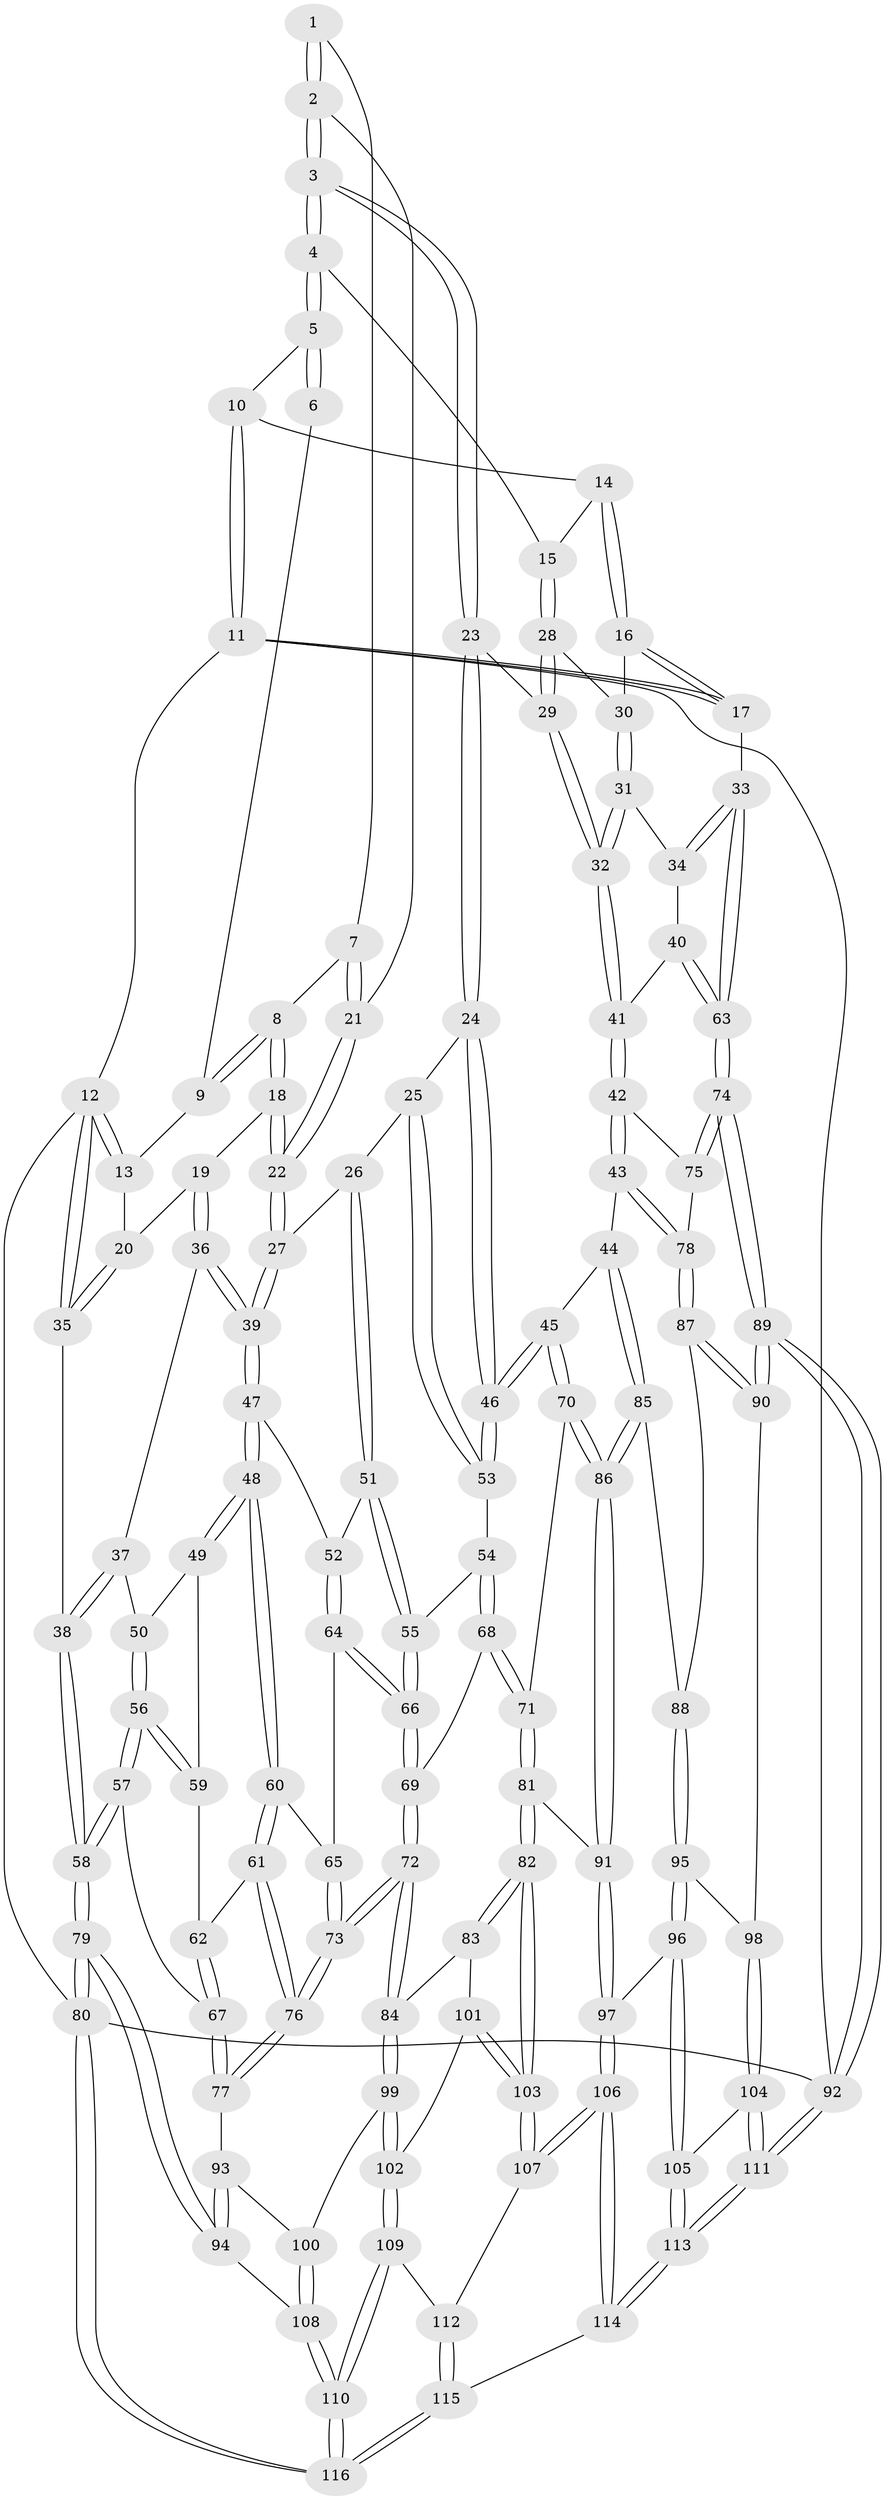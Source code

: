// coarse degree distribution, {3: 0.06172839506172839, 5: 0.5061728395061729, 4: 0.24691358024691357, 7: 0.024691358024691357, 6: 0.13580246913580246, 8: 0.024691358024691357}
// Generated by graph-tools (version 1.1) at 2025/06/03/04/25 22:06:30]
// undirected, 116 vertices, 287 edges
graph export_dot {
graph [start="1"]
  node [color=gray90,style=filled];
  1 [pos="+0.44254256150752713+0"];
  2 [pos="+0.5178012703429237+0.08756558905093265"];
  3 [pos="+0.5672593096125282+0.1064574221881379"];
  4 [pos="+0.599966041898829+0.07816147429953807"];
  5 [pos="+0.6940513827946843+0"];
  6 [pos="+0.43669088874905976+0"];
  7 [pos="+0.4168575032473667+0.05940026326390378"];
  8 [pos="+0.2659438476573885+0.02695831295555872"];
  9 [pos="+0.249920811598797+0"];
  10 [pos="+0.7697881496420632+0"];
  11 [pos="+1+0"];
  12 [pos="+0+0"];
  13 [pos="+0+0"];
  14 [pos="+0.7857827857374575+0"];
  15 [pos="+0.7313494811997238+0.11576288830416001"];
  16 [pos="+0.8746882046679487+0.13386213072304337"];
  17 [pos="+1+0.008178653709040036"];
  18 [pos="+0.23422016271783147+0.13647370249649898"];
  19 [pos="+0.1760708487462184+0.15933264305792405"];
  20 [pos="+0.1721555144726844+0.15598219522110685"];
  21 [pos="+0.4398825823984814+0.09194534207919033"];
  22 [pos="+0.35527673923475744+0.2129977112678836"];
  23 [pos="+0.5675463023932833+0.17493892760733626"];
  24 [pos="+0.505856586739319+0.2595080007269066"];
  25 [pos="+0.4069978814803936+0.24418813883731252"];
  26 [pos="+0.3744762206209873+0.23530838028310494"];
  27 [pos="+0.35703885613355335+0.21634881388787292"];
  28 [pos="+0.7412662647762382+0.1291365598929263"];
  29 [pos="+0.7054988744640814+0.2458869862035415"];
  30 [pos="+0.8742647780598503+0.1343150277389844"];
  31 [pos="+0.8704570418342065+0.17232290369519696"];
  32 [pos="+0.7100405922672114+0.25746118219334"];
  33 [pos="+1+0.3563668763347701"];
  34 [pos="+0.8770219303291616+0.2300167431537749"];
  35 [pos="+0+0"];
  36 [pos="+0.16929840658387885+0.17073466929820394"];
  37 [pos="+0.09117222609706123+0.24517791766131256"];
  38 [pos="+0+0.2384316214474898"];
  39 [pos="+0.23168812067577793+0.33540682818913814"];
  40 [pos="+0.8173108584763175+0.32150452637202726"];
  41 [pos="+0.7248458303834778+0.3364436615150021"];
  42 [pos="+0.7098270688003978+0.35872286820810967"];
  43 [pos="+0.6614541815200418+0.3968148262969783"];
  44 [pos="+0.6420758794140713+0.4074418486432182"];
  45 [pos="+0.5979655607289489+0.4060802146583647"];
  46 [pos="+0.5549810683347175+0.366655217016462"];
  47 [pos="+0.2290602807517592+0.34896113893608655"];
  48 [pos="+0.1987768678516101+0.3733995592326867"];
  49 [pos="+0.12989560198963152+0.3383879195214762"];
  50 [pos="+0.10517243823342921+0.305060212917063"];
  51 [pos="+0.3498738870623478+0.3580408884579034"];
  52 [pos="+0.26773451255187836+0.36113304391968254"];
  53 [pos="+0.4383195775577424+0.3899340933998781"];
  54 [pos="+0.40923968133257504+0.40402003649041374"];
  55 [pos="+0.3596292568312184+0.3823818382190701"];
  56 [pos="+0+0.47031548790899186"];
  57 [pos="+0+0.4720864100309084"];
  58 [pos="+0+0.5059854040201943"];
  59 [pos="+0.10792879312874355+0.3829220912822452"];
  60 [pos="+0.19736056929717682+0.4141548670150765"];
  61 [pos="+0.1922102507453563+0.42655008855479976"];
  62 [pos="+0.1212127033322948+0.4300943060522288"];
  63 [pos="+1+0.49893366895632546"];
  64 [pos="+0.2881813825296267+0.430073622798947"];
  65 [pos="+0.2805899036889077+0.43455096060723786"];
  66 [pos="+0.33097819890476726+0.427499250186787"];
  67 [pos="+0.05075882577409684+0.48102045000013727"];
  68 [pos="+0.4242761736684118+0.4851511772880728"];
  69 [pos="+0.3433214149456851+0.4952842900890212"];
  70 [pos="+0.5625378550816099+0.45043646988990377"];
  71 [pos="+0.44134475379053506+0.49754611221409545"];
  72 [pos="+0.26996600546574+0.5833747203437053"];
  73 [pos="+0.25275641567094054+0.5719081377761591"];
  74 [pos="+1+0.5284716729946775"];
  75 [pos="+0.8053998957293614+0.44421468450417256"];
  76 [pos="+0.19731179018281675+0.5486618827083775"];
  77 [pos="+0.195698229592803+0.5489512021889361"];
  78 [pos="+0.7868192619722666+0.5158194714026489"];
  79 [pos="+0+0.6891045596539495"];
  80 [pos="+0+1"];
  81 [pos="+0.44021599612686846+0.68382493798051"];
  82 [pos="+0.4372050122542522+0.6847900804182536"];
  83 [pos="+0.3121214741017228+0.630548520741008"];
  84 [pos="+0.2883176051883323+0.6157102646823647"];
  85 [pos="+0.6734249347428495+0.5235205999305854"];
  86 [pos="+0.5371610032321067+0.6422708964068131"];
  87 [pos="+0.8021443615671182+0.5574138536201979"];
  88 [pos="+0.7098399036853542+0.572328625780845"];
  89 [pos="+1+0.6035904821425254"];
  90 [pos="+0.994884502636688+0.6273305661255114"];
  91 [pos="+0.5193544955054019+0.6878720077379219"];
  92 [pos="+1+1"];
  93 [pos="+0.19485889142880786+0.5496685114195671"];
  94 [pos="+0+0.7075787608764791"];
  95 [pos="+0.6810509142233937+0.6896791696413064"];
  96 [pos="+0.6073447769474435+0.7423135509527176"];
  97 [pos="+0.6053747727189823+0.7421893491661126"];
  98 [pos="+0.8829949030097006+0.6928661076586592"];
  99 [pos="+0.17000978149487897+0.7433422140911825"];
  100 [pos="+0.08988603875799582+0.7372270787466703"];
  101 [pos="+0.2646054972688926+0.7715723175709517"];
  102 [pos="+0.21439516277484175+0.7929080776786713"];
  103 [pos="+0.3884053585720122+0.7899526584313917"];
  104 [pos="+0.8205338799465337+0.8051450405177631"];
  105 [pos="+0.7105277293204982+0.850139339749337"];
  106 [pos="+0.5009948167834203+0.9840263988754443"];
  107 [pos="+0.37908795121876954+0.8384647567439136"];
  108 [pos="+0+0.7542255738255899"];
  109 [pos="+0.22655919402788277+0.846549797991813"];
  110 [pos="+0.12114689207964582+0.9263049005894165"];
  111 [pos="+1+1"];
  112 [pos="+0.2993252725840452+0.8827484536554194"];
  113 [pos="+0.7508474052489105+1"];
  114 [pos="+0.5254693967485105+1"];
  115 [pos="+0.25491731748936086+1"];
  116 [pos="+0.1319797091814361+1"];
  1 -- 2;
  1 -- 2;
  1 -- 7;
  2 -- 3;
  2 -- 3;
  2 -- 21;
  3 -- 4;
  3 -- 4;
  3 -- 23;
  3 -- 23;
  4 -- 5;
  4 -- 5;
  4 -- 15;
  5 -- 6;
  5 -- 6;
  5 -- 10;
  6 -- 9;
  7 -- 8;
  7 -- 21;
  7 -- 21;
  8 -- 9;
  8 -- 9;
  8 -- 18;
  8 -- 18;
  9 -- 13;
  10 -- 11;
  10 -- 11;
  10 -- 14;
  11 -- 12;
  11 -- 17;
  11 -- 17;
  11 -- 92;
  12 -- 13;
  12 -- 13;
  12 -- 35;
  12 -- 35;
  12 -- 80;
  13 -- 20;
  14 -- 15;
  14 -- 16;
  14 -- 16;
  15 -- 28;
  15 -- 28;
  16 -- 17;
  16 -- 17;
  16 -- 30;
  17 -- 33;
  18 -- 19;
  18 -- 22;
  18 -- 22;
  19 -- 20;
  19 -- 36;
  19 -- 36;
  20 -- 35;
  20 -- 35;
  21 -- 22;
  21 -- 22;
  22 -- 27;
  22 -- 27;
  23 -- 24;
  23 -- 24;
  23 -- 29;
  24 -- 25;
  24 -- 46;
  24 -- 46;
  25 -- 26;
  25 -- 53;
  25 -- 53;
  26 -- 27;
  26 -- 51;
  26 -- 51;
  27 -- 39;
  27 -- 39;
  28 -- 29;
  28 -- 29;
  28 -- 30;
  29 -- 32;
  29 -- 32;
  30 -- 31;
  30 -- 31;
  31 -- 32;
  31 -- 32;
  31 -- 34;
  32 -- 41;
  32 -- 41;
  33 -- 34;
  33 -- 34;
  33 -- 63;
  33 -- 63;
  34 -- 40;
  35 -- 38;
  36 -- 37;
  36 -- 39;
  36 -- 39;
  37 -- 38;
  37 -- 38;
  37 -- 50;
  38 -- 58;
  38 -- 58;
  39 -- 47;
  39 -- 47;
  40 -- 41;
  40 -- 63;
  40 -- 63;
  41 -- 42;
  41 -- 42;
  42 -- 43;
  42 -- 43;
  42 -- 75;
  43 -- 44;
  43 -- 78;
  43 -- 78;
  44 -- 45;
  44 -- 85;
  44 -- 85;
  45 -- 46;
  45 -- 46;
  45 -- 70;
  45 -- 70;
  46 -- 53;
  46 -- 53;
  47 -- 48;
  47 -- 48;
  47 -- 52;
  48 -- 49;
  48 -- 49;
  48 -- 60;
  48 -- 60;
  49 -- 50;
  49 -- 59;
  50 -- 56;
  50 -- 56;
  51 -- 52;
  51 -- 55;
  51 -- 55;
  52 -- 64;
  52 -- 64;
  53 -- 54;
  54 -- 55;
  54 -- 68;
  54 -- 68;
  55 -- 66;
  55 -- 66;
  56 -- 57;
  56 -- 57;
  56 -- 59;
  56 -- 59;
  57 -- 58;
  57 -- 58;
  57 -- 67;
  58 -- 79;
  58 -- 79;
  59 -- 62;
  60 -- 61;
  60 -- 61;
  60 -- 65;
  61 -- 62;
  61 -- 76;
  61 -- 76;
  62 -- 67;
  62 -- 67;
  63 -- 74;
  63 -- 74;
  64 -- 65;
  64 -- 66;
  64 -- 66;
  65 -- 73;
  65 -- 73;
  66 -- 69;
  66 -- 69;
  67 -- 77;
  67 -- 77;
  68 -- 69;
  68 -- 71;
  68 -- 71;
  69 -- 72;
  69 -- 72;
  70 -- 71;
  70 -- 86;
  70 -- 86;
  71 -- 81;
  71 -- 81;
  72 -- 73;
  72 -- 73;
  72 -- 84;
  72 -- 84;
  73 -- 76;
  73 -- 76;
  74 -- 75;
  74 -- 75;
  74 -- 89;
  74 -- 89;
  75 -- 78;
  76 -- 77;
  76 -- 77;
  77 -- 93;
  78 -- 87;
  78 -- 87;
  79 -- 80;
  79 -- 80;
  79 -- 94;
  79 -- 94;
  80 -- 116;
  80 -- 116;
  80 -- 92;
  81 -- 82;
  81 -- 82;
  81 -- 91;
  82 -- 83;
  82 -- 83;
  82 -- 103;
  82 -- 103;
  83 -- 84;
  83 -- 101;
  84 -- 99;
  84 -- 99;
  85 -- 86;
  85 -- 86;
  85 -- 88;
  86 -- 91;
  86 -- 91;
  87 -- 88;
  87 -- 90;
  87 -- 90;
  88 -- 95;
  88 -- 95;
  89 -- 90;
  89 -- 90;
  89 -- 92;
  89 -- 92;
  90 -- 98;
  91 -- 97;
  91 -- 97;
  92 -- 111;
  92 -- 111;
  93 -- 94;
  93 -- 94;
  93 -- 100;
  94 -- 108;
  95 -- 96;
  95 -- 96;
  95 -- 98;
  96 -- 97;
  96 -- 105;
  96 -- 105;
  97 -- 106;
  97 -- 106;
  98 -- 104;
  98 -- 104;
  99 -- 100;
  99 -- 102;
  99 -- 102;
  100 -- 108;
  100 -- 108;
  101 -- 102;
  101 -- 103;
  101 -- 103;
  102 -- 109;
  102 -- 109;
  103 -- 107;
  103 -- 107;
  104 -- 105;
  104 -- 111;
  104 -- 111;
  105 -- 113;
  105 -- 113;
  106 -- 107;
  106 -- 107;
  106 -- 114;
  106 -- 114;
  107 -- 112;
  108 -- 110;
  108 -- 110;
  109 -- 110;
  109 -- 110;
  109 -- 112;
  110 -- 116;
  110 -- 116;
  111 -- 113;
  111 -- 113;
  112 -- 115;
  112 -- 115;
  113 -- 114;
  113 -- 114;
  114 -- 115;
  115 -- 116;
  115 -- 116;
}
